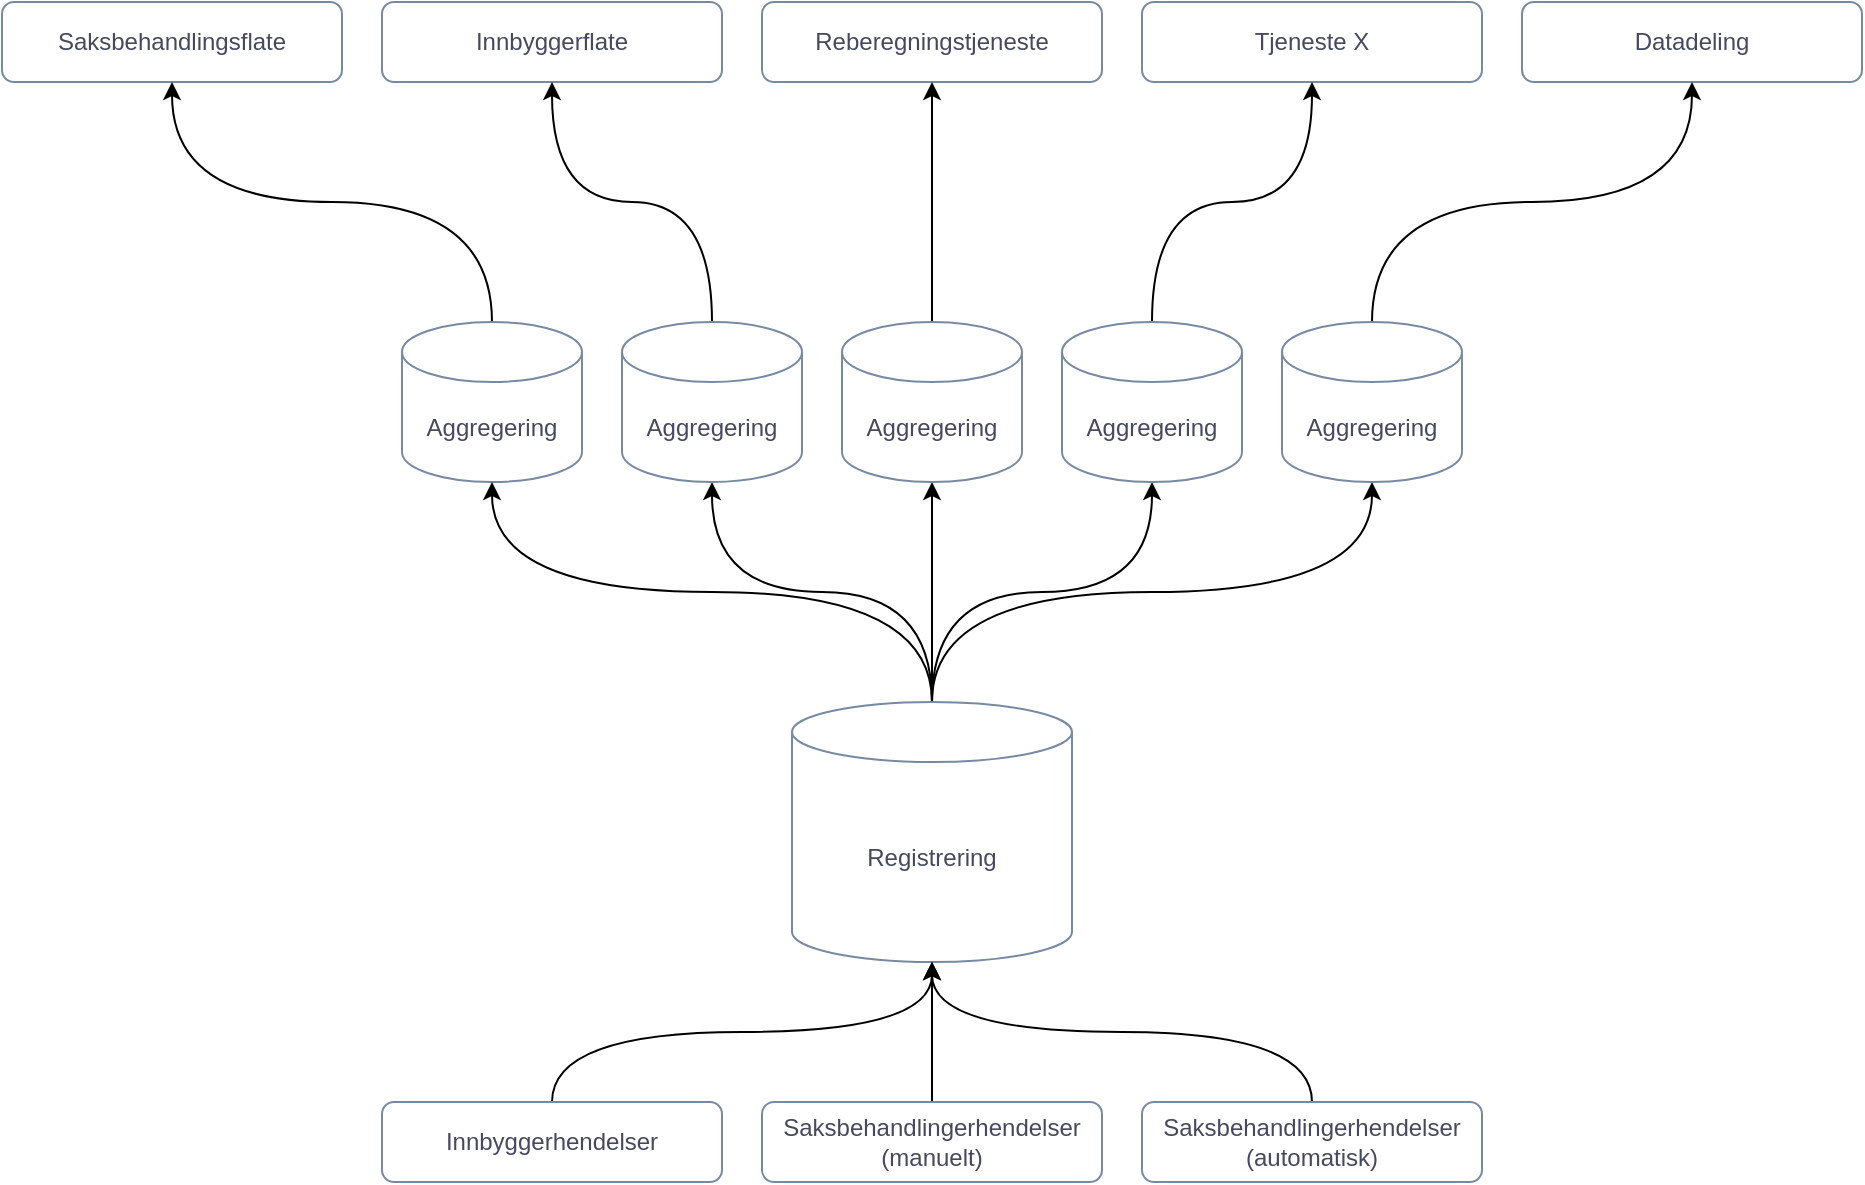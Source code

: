 <mxfile version="20.5.3" type="embed"><diagram id="23iRSUPoRavnBvh4doch" name="Page-1"><mxGraphModel dx="570" dy="414" grid="1" gridSize="10" guides="1" tooltips="1" connect="1" arrows="1" fold="1" page="1" pageScale="1" pageWidth="827" pageHeight="1169" math="0" shadow="0"><root><mxCell id="0"/><mxCell id="1" parent="0"/><mxCell id="4" value="Saksbehandlingsflate" style="rounded=1;whiteSpace=wrap;html=1;strokeColor=#788AA3;fontColor=#46495D;fillColor=none;" parent="1" vertex="1"><mxGeometry x="80" y="80" width="170" height="40" as="geometry"/></mxCell><mxCell id="5" value="Innbyggerflate" style="rounded=1;whiteSpace=wrap;html=1;strokeColor=#788AA3;fontColor=#46495D;fillColor=none;" parent="1" vertex="1"><mxGeometry x="270" y="80" width="170" height="40" as="geometry"/></mxCell><mxCell id="6" value="Reberegningstjeneste" style="rounded=1;whiteSpace=wrap;html=1;strokeColor=#788AA3;fontColor=#46495D;fillColor=none;" parent="1" vertex="1"><mxGeometry x="460" y="80" width="170" height="40" as="geometry"/></mxCell><mxCell id="9" value="Tjeneste X" style="rounded=1;whiteSpace=wrap;html=1;strokeColor=#788AA3;fontColor=#46495D;fillColor=none;" parent="1" vertex="1"><mxGeometry x="650" y="80" width="170" height="40" as="geometry"/></mxCell><mxCell id="10" value="Datadeling" style="rounded=1;whiteSpace=wrap;html=1;strokeColor=#788AA3;fontColor=#46495D;fillColor=none;" parent="1" vertex="1"><mxGeometry x="840" y="80" width="170" height="40" as="geometry"/></mxCell><mxCell id="25" style="edgeStyle=orthogonalEdgeStyle;rounded=0;orthogonalLoop=1;jettySize=auto;html=1;entryX=0.5;entryY=1;entryDx=0;entryDy=0;curved=1;exitX=0.5;exitY=0;exitDx=0;exitDy=0;exitPerimeter=0;" edge="1" parent="1" source="11" target="4"><mxGeometry relative="1" as="geometry"/></mxCell><mxCell id="11" value="Aggregering" style="shape=cylinder3;whiteSpace=wrap;html=1;boundedLbl=1;backgroundOutline=1;size=15;strokeColor=#788AA3;fontColor=#46495D;fillColor=none;" parent="1" vertex="1"><mxGeometry x="280" y="240" width="90" height="80" as="geometry"/></mxCell><mxCell id="30" style="edgeStyle=orthogonalEdgeStyle;curved=1;rounded=0;orthogonalLoop=1;jettySize=auto;html=1;entryX=0.5;entryY=1;entryDx=0;entryDy=0;entryPerimeter=0;exitX=0.5;exitY=0;exitDx=0;exitDy=0;exitPerimeter=0;" edge="1" parent="1" source="13" target="11"><mxGeometry relative="1" as="geometry"/></mxCell><mxCell id="31" style="edgeStyle=orthogonalEdgeStyle;curved=1;rounded=0;orthogonalLoop=1;jettySize=auto;html=1;entryX=0.5;entryY=1;entryDx=0;entryDy=0;entryPerimeter=0;" edge="1" parent="1" source="13" target="21"><mxGeometry relative="1" as="geometry"/></mxCell><mxCell id="32" style="edgeStyle=orthogonalEdgeStyle;curved=1;rounded=0;orthogonalLoop=1;jettySize=auto;html=1;entryX=0.5;entryY=1;entryDx=0;entryDy=0;entryPerimeter=0;" edge="1" parent="1" source="13" target="22"><mxGeometry relative="1" as="geometry"/></mxCell><mxCell id="33" style="edgeStyle=orthogonalEdgeStyle;curved=1;rounded=0;orthogonalLoop=1;jettySize=auto;html=1;entryX=0.5;entryY=1;entryDx=0;entryDy=0;entryPerimeter=0;" edge="1" parent="1" source="13" target="23"><mxGeometry relative="1" as="geometry"/></mxCell><mxCell id="34" style="edgeStyle=orthogonalEdgeStyle;curved=1;rounded=0;orthogonalLoop=1;jettySize=auto;html=1;entryX=0.5;entryY=1;entryDx=0;entryDy=0;entryPerimeter=0;exitX=0.5;exitY=0;exitDx=0;exitDy=0;exitPerimeter=0;" edge="1" parent="1" source="13" target="24"><mxGeometry relative="1" as="geometry"/></mxCell><mxCell id="13" value="Registrering" style="shape=cylinder3;whiteSpace=wrap;html=1;boundedLbl=1;backgroundOutline=1;size=15;strokeColor=#788AA3;fontColor=#46495D;fillColor=none;" parent="1" vertex="1"><mxGeometry x="475" y="430" width="140" height="130" as="geometry"/></mxCell><mxCell id="26" style="edgeStyle=orthogonalEdgeStyle;curved=1;rounded=0;orthogonalLoop=1;jettySize=auto;html=1;entryX=0.5;entryY=1;entryDx=0;entryDy=0;" edge="1" parent="1" source="21" target="5"><mxGeometry relative="1" as="geometry"/></mxCell><mxCell id="21" value="Aggregering" style="shape=cylinder3;whiteSpace=wrap;html=1;boundedLbl=1;backgroundOutline=1;size=15;strokeColor=#788AA3;fontColor=#46495D;fillColor=none;" vertex="1" parent="1"><mxGeometry x="390" y="240" width="90" height="80" as="geometry"/></mxCell><mxCell id="27" style="edgeStyle=orthogonalEdgeStyle;curved=1;rounded=0;orthogonalLoop=1;jettySize=auto;html=1;entryX=0.5;entryY=1;entryDx=0;entryDy=0;" edge="1" parent="1" source="22" target="6"><mxGeometry relative="1" as="geometry"/></mxCell><mxCell id="22" value="Aggregering" style="shape=cylinder3;whiteSpace=wrap;html=1;boundedLbl=1;backgroundOutline=1;size=15;strokeColor=#788AA3;fontColor=#46495D;fillColor=none;" vertex="1" parent="1"><mxGeometry x="500" y="240" width="90" height="80" as="geometry"/></mxCell><mxCell id="28" style="edgeStyle=orthogonalEdgeStyle;curved=1;rounded=0;orthogonalLoop=1;jettySize=auto;html=1;entryX=0.5;entryY=1;entryDx=0;entryDy=0;" edge="1" parent="1" source="23" target="9"><mxGeometry relative="1" as="geometry"/></mxCell><mxCell id="23" value="Aggregering" style="shape=cylinder3;whiteSpace=wrap;html=1;boundedLbl=1;backgroundOutline=1;size=15;strokeColor=#788AA3;fontColor=#46495D;fillColor=none;" vertex="1" parent="1"><mxGeometry x="610" y="240" width="90" height="80" as="geometry"/></mxCell><mxCell id="29" style="edgeStyle=orthogonalEdgeStyle;curved=1;rounded=0;orthogonalLoop=1;jettySize=auto;html=1;entryX=0.5;entryY=1;entryDx=0;entryDy=0;exitX=0.5;exitY=0;exitDx=0;exitDy=0;exitPerimeter=0;" edge="1" parent="1" source="24" target="10"><mxGeometry relative="1" as="geometry"/></mxCell><mxCell id="24" value="Aggregering" style="shape=cylinder3;whiteSpace=wrap;html=1;boundedLbl=1;backgroundOutline=1;size=15;strokeColor=#788AA3;fontColor=#46495D;fillColor=none;" vertex="1" parent="1"><mxGeometry x="720" y="240" width="90" height="80" as="geometry"/></mxCell><mxCell id="40" style="edgeStyle=orthogonalEdgeStyle;curved=1;rounded=0;orthogonalLoop=1;jettySize=auto;html=1;entryX=0.5;entryY=1;entryDx=0;entryDy=0;entryPerimeter=0;exitX=0.5;exitY=0;exitDx=0;exitDy=0;" edge="1" parent="1" source="36" target="13"><mxGeometry relative="1" as="geometry"/></mxCell><mxCell id="36" value="Innbyggerhendelser" style="rounded=1;whiteSpace=wrap;html=1;strokeColor=#788AA3;fontColor=#46495D;fillColor=none;" vertex="1" parent="1"><mxGeometry x="270" y="630" width="170" height="40" as="geometry"/></mxCell><mxCell id="42" style="edgeStyle=orthogonalEdgeStyle;curved=1;rounded=0;orthogonalLoop=1;jettySize=auto;html=1;entryX=0.5;entryY=1;entryDx=0;entryDy=0;entryPerimeter=0;" edge="1" parent="1" source="38" target="13"><mxGeometry relative="1" as="geometry"><mxPoint x="545" y="580" as="targetPoint"/></mxGeometry></mxCell><mxCell id="38" value="Saksbehandlingerhendelser&lt;br&gt;(manuelt)" style="rounded=1;whiteSpace=wrap;html=1;strokeColor=#788AA3;fontColor=#46495D;fillColor=none;" vertex="1" parent="1"><mxGeometry x="460" y="630" width="170" height="40" as="geometry"/></mxCell><mxCell id="43" style="edgeStyle=orthogonalEdgeStyle;curved=1;rounded=0;orthogonalLoop=1;jettySize=auto;html=1;exitX=0.5;exitY=0;exitDx=0;exitDy=0;entryX=0.5;entryY=1;entryDx=0;entryDy=0;entryPerimeter=0;" edge="1" parent="1" source="39" target="13"><mxGeometry relative="1" as="geometry"><mxPoint x="545" y="580" as="targetPoint"/></mxGeometry></mxCell><mxCell id="39" value="Saksbehandlingerhendelser&lt;br&gt;(automatisk)" style="rounded=1;whiteSpace=wrap;html=1;strokeColor=#788AA3;fontColor=#46495D;fillColor=none;" vertex="1" parent="1"><mxGeometry x="650" y="630" width="170" height="40" as="geometry"/></mxCell></root></mxGraphModel></diagram></mxfile>